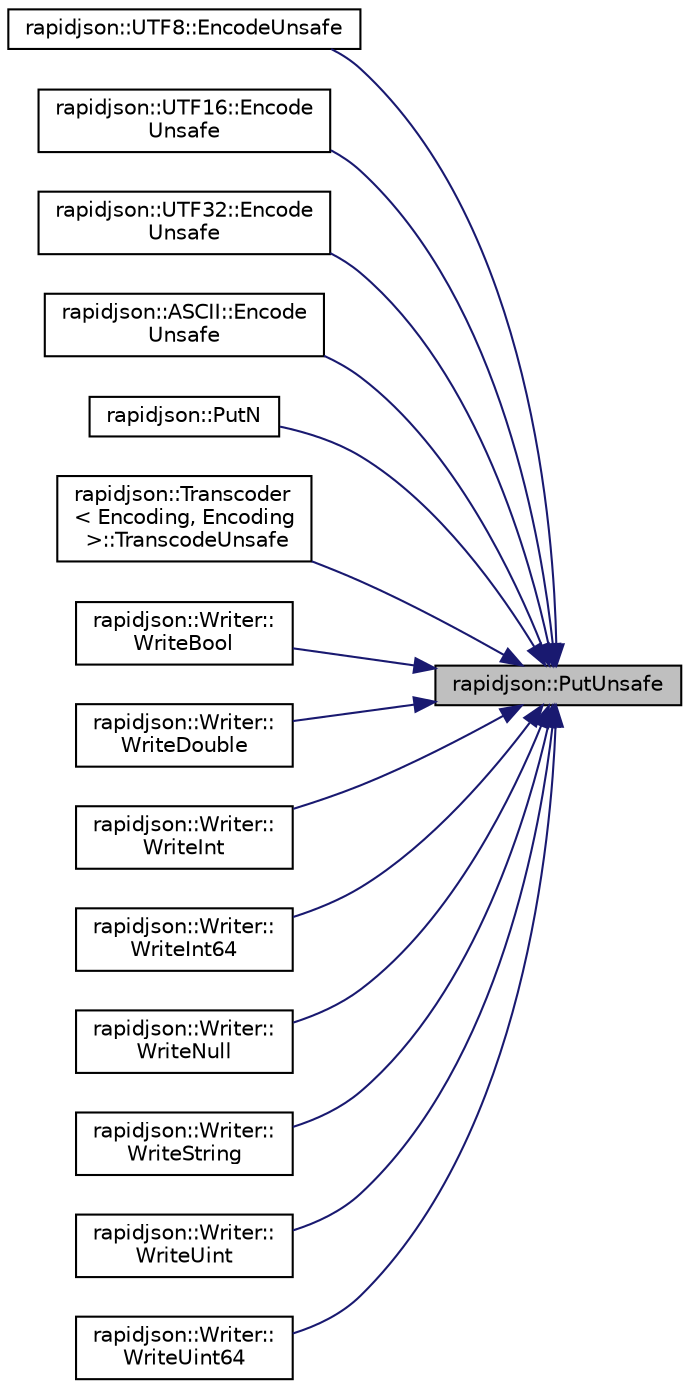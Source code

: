 digraph "rapidjson::PutUnsafe"
{
 // INTERACTIVE_SVG=YES
 // LATEX_PDF_SIZE
  edge [fontname="Helvetica",fontsize="10",labelfontname="Helvetica",labelfontsize="10"];
  node [fontname="Helvetica",fontsize="10",shape=record];
  rankdir="RL";
  Node65 [label="rapidjson::PutUnsafe",height=0.2,width=0.4,color="black", fillcolor="grey75", style="filled", fontcolor="black",tooltip="Write character to a stream, presuming buffer is reserved."];
  Node65 -> Node66 [dir="back",color="midnightblue",fontsize="10",style="solid",fontname="Helvetica"];
  Node66 [label="rapidjson::UTF8::EncodeUnsafe",height=0.2,width=0.4,color="black", fillcolor="white", style="filled",URL="$structrapidjson_1_1_u_t_f8.html#a2d4607f6c91a06881317382c31a7944d",tooltip=" "];
  Node65 -> Node67 [dir="back",color="midnightblue",fontsize="10",style="solid",fontname="Helvetica"];
  Node67 [label="rapidjson::UTF16::Encode\lUnsafe",height=0.2,width=0.4,color="black", fillcolor="white", style="filled",URL="$structrapidjson_1_1_u_t_f16.html#aac8a8cdff51c647b3c3a9d7df5c2ce62",tooltip=" "];
  Node65 -> Node68 [dir="back",color="midnightblue",fontsize="10",style="solid",fontname="Helvetica"];
  Node68 [label="rapidjson::UTF32::Encode\lUnsafe",height=0.2,width=0.4,color="black", fillcolor="white", style="filled",URL="$structrapidjson_1_1_u_t_f32.html#af6bd3135243287cb9d8cb26401cddfed",tooltip=" "];
  Node65 -> Node69 [dir="back",color="midnightblue",fontsize="10",style="solid",fontname="Helvetica"];
  Node69 [label="rapidjson::ASCII::Encode\lUnsafe",height=0.2,width=0.4,color="black", fillcolor="white", style="filled",URL="$structrapidjson_1_1_a_s_c_i_i.html#a0eee86da534d0652359a74caa084a0b7",tooltip=" "];
  Node65 -> Node70 [dir="back",color="midnightblue",fontsize="10",style="solid",fontname="Helvetica"];
  Node70 [label="rapidjson::PutN",height=0.2,width=0.4,color="black", fillcolor="white", style="filled",URL="$namespacerapidjson.html#a1d49d2cab617858b53a1db23b1759f43",tooltip="Put N copies of a character to a stream."];
  Node65 -> Node71 [dir="back",color="midnightblue",fontsize="10",style="solid",fontname="Helvetica"];
  Node71 [label="rapidjson::Transcoder\l\< Encoding, Encoding\l \>::TranscodeUnsafe",height=0.2,width=0.4,color="black", fillcolor="white", style="filled",URL="$structrapidjson_1_1_transcoder_3_01_encoding_00_01_encoding_01_4.html#a9c948b02461065bf29e804f3450d693c",tooltip=" "];
  Node65 -> Node72 [dir="back",color="midnightblue",fontsize="10",style="solid",fontname="Helvetica"];
  Node72 [label="rapidjson::Writer::\lWriteBool",height=0.2,width=0.4,color="black", fillcolor="white", style="filled",URL="$classrapidjson_1_1_writer.html#a09c1a50dd2d6de4e8d59e6c8ecf62460",tooltip=" "];
  Node65 -> Node73 [dir="back",color="midnightblue",fontsize="10",style="solid",fontname="Helvetica"];
  Node73 [label="rapidjson::Writer::\lWriteDouble",height=0.2,width=0.4,color="black", fillcolor="white", style="filled",URL="$classrapidjson_1_1_writer.html#ad8cdd06dfdf1731a2148e859b828979c",tooltip=" "];
  Node65 -> Node74 [dir="back",color="midnightblue",fontsize="10",style="solid",fontname="Helvetica"];
  Node74 [label="rapidjson::Writer::\lWriteInt",height=0.2,width=0.4,color="black", fillcolor="white", style="filled",URL="$classrapidjson_1_1_writer.html#aca40d77c14bf6911c03b5d4b23283e02",tooltip=" "];
  Node65 -> Node75 [dir="back",color="midnightblue",fontsize="10",style="solid",fontname="Helvetica"];
  Node75 [label="rapidjson::Writer::\lWriteInt64",height=0.2,width=0.4,color="black", fillcolor="white", style="filled",URL="$classrapidjson_1_1_writer.html#aada3d510b7637fd0e9e8b3cbad093c2e",tooltip=" "];
  Node65 -> Node76 [dir="back",color="midnightblue",fontsize="10",style="solid",fontname="Helvetica"];
  Node76 [label="rapidjson::Writer::\lWriteNull",height=0.2,width=0.4,color="black", fillcolor="white", style="filled",URL="$classrapidjson_1_1_writer.html#af8275fa2332a8c7774aa4c8a3655afd5",tooltip=" "];
  Node65 -> Node77 [dir="back",color="midnightblue",fontsize="10",style="solid",fontname="Helvetica"];
  Node77 [label="rapidjson::Writer::\lWriteString",height=0.2,width=0.4,color="black", fillcolor="white", style="filled",URL="$classrapidjson_1_1_writer.html#a95860b89f9a9eea9d4336f0023c497ce",tooltip=" "];
  Node65 -> Node78 [dir="back",color="midnightblue",fontsize="10",style="solid",fontname="Helvetica"];
  Node78 [label="rapidjson::Writer::\lWriteUint",height=0.2,width=0.4,color="black", fillcolor="white", style="filled",URL="$classrapidjson_1_1_writer.html#a9255fff8cc9476048f14a1ee7dbd9937",tooltip=" "];
  Node65 -> Node79 [dir="back",color="midnightblue",fontsize="10",style="solid",fontname="Helvetica"];
  Node79 [label="rapidjson::Writer::\lWriteUint64",height=0.2,width=0.4,color="black", fillcolor="white", style="filled",URL="$classrapidjson_1_1_writer.html#a341c2665f6564467dab9787bbbaee2fe",tooltip=" "];
}
